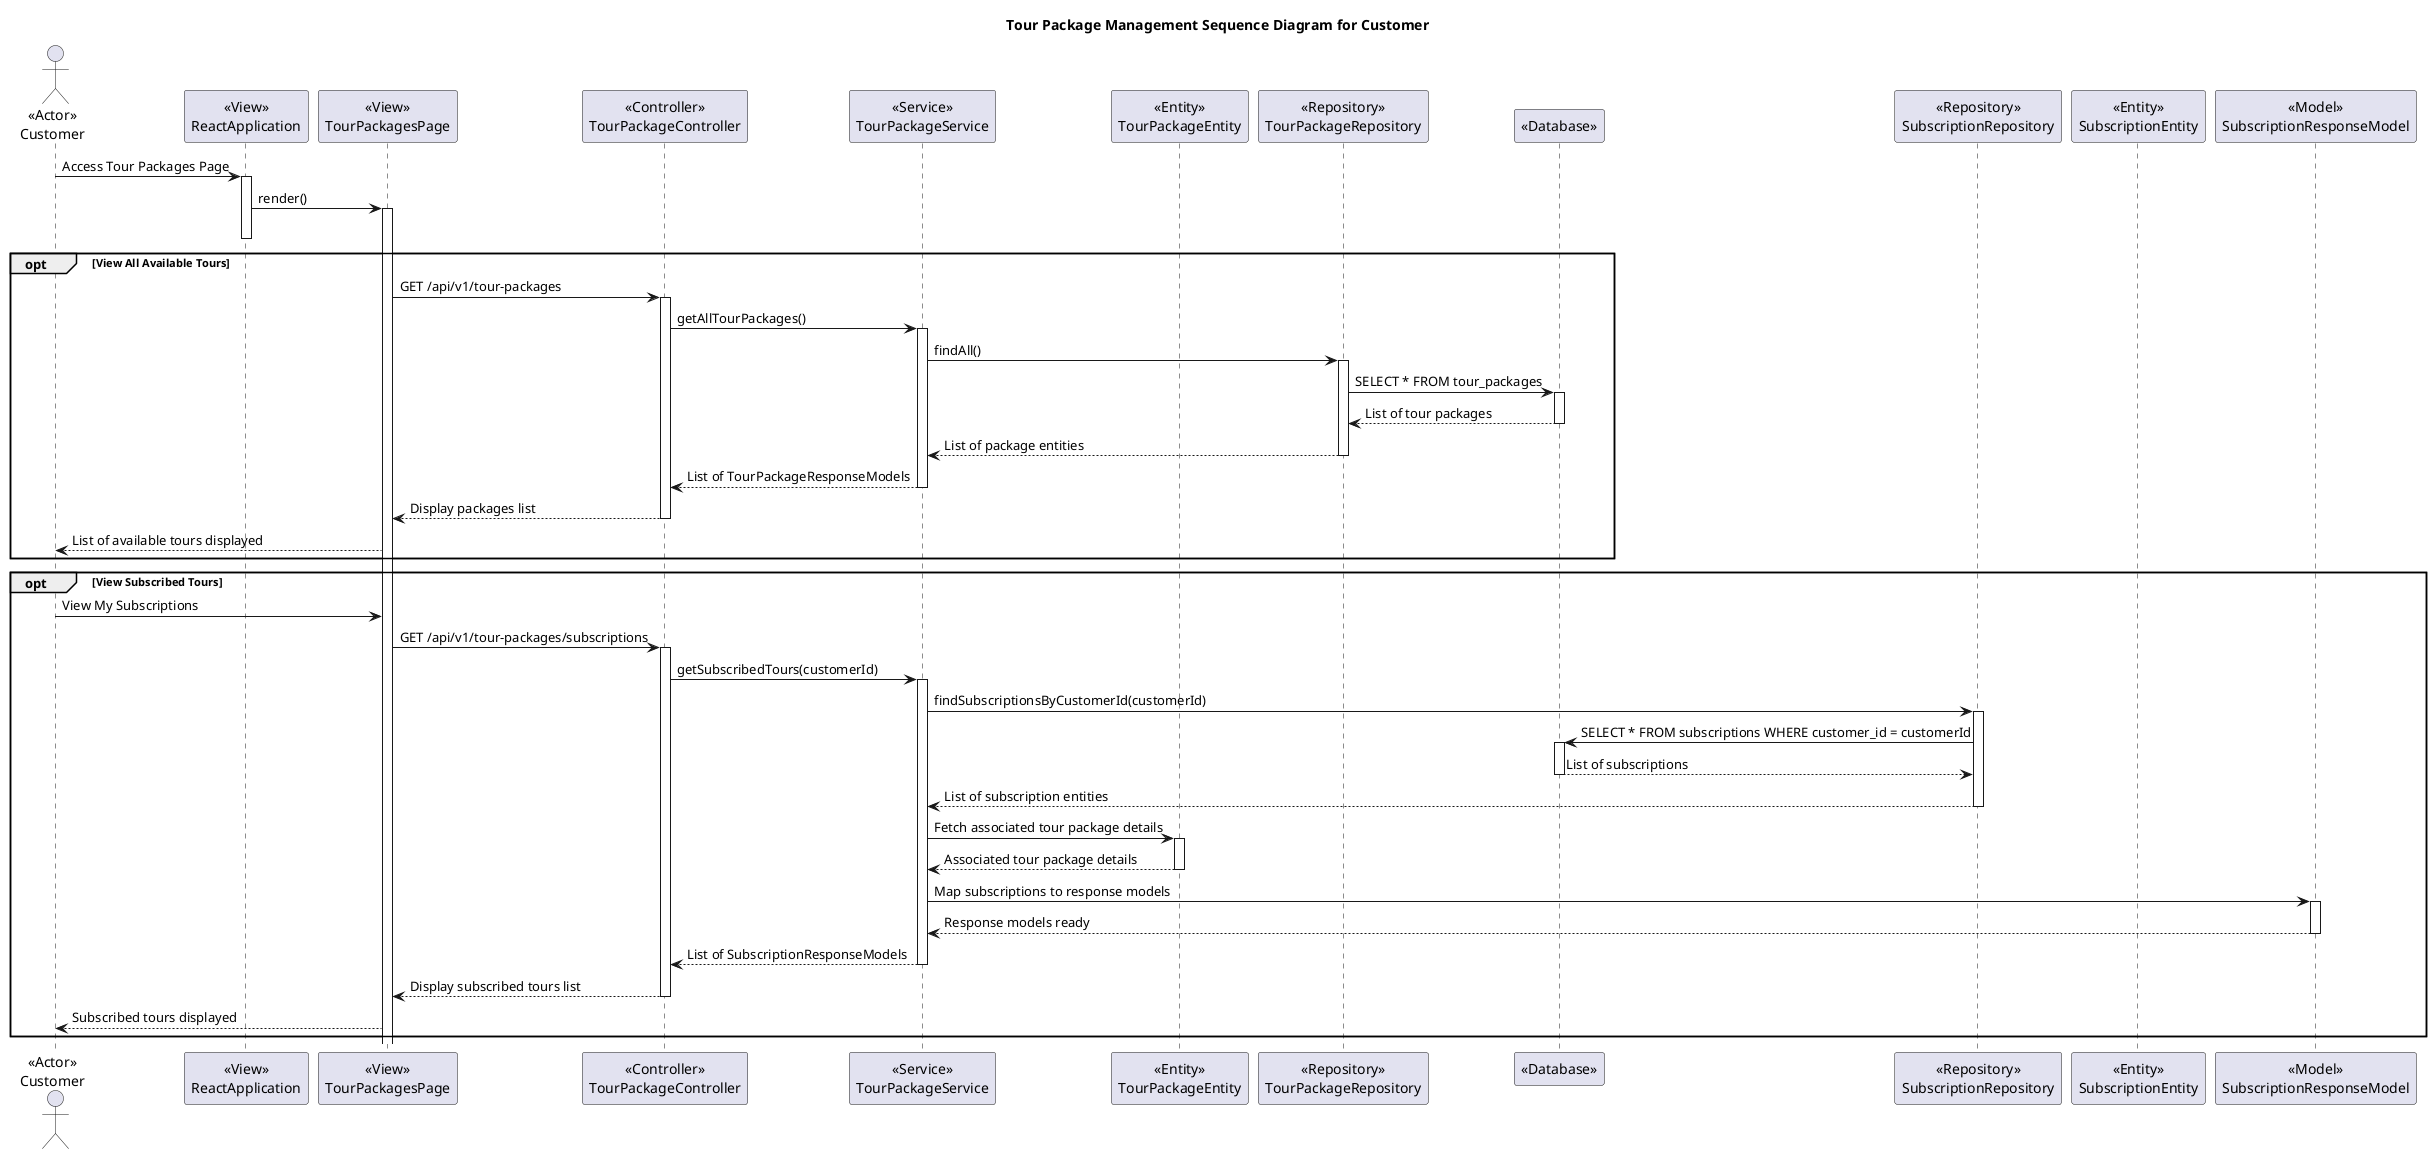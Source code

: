 @startuml
title Tour Package Management Sequence Diagram for Customer

actor Customer as "<<Actor>>\nCustomer"

participant ReactApplication as "<<View>>\nReactApplication"
participant TourPackagesPage as "<<View>>\nTourPackagesPage"
participant TourPackageController as "<<Controller>>\nTourPackageController"
participant TourPackageService as "<<Service>>\nTourPackageService"
participant TourPackageEntity as "<<Entity>>\nTourPackageEntity"
participant TourPackageRepository as "<<Repository>>\nTourPackageRepository"
participant Database as "<<Database>>"
participant SubscriptionRepository as "<<Repository>>\nSubscriptionRepository"
participant SubscriptionEntity as "<<Entity>>\nSubscriptionEntity"
participant SubscriptionResponseModel as "<<Model>>\nSubscriptionResponseModel"

Customer -> ReactApplication : Access Tour Packages Page
activate ReactApplication

ReactApplication -> TourPackagesPage : render()
activate TourPackagesPage
deactivate ReactApplication

opt View All Available Tours
    TourPackagesPage -> TourPackageController : GET /api/v1/tour-packages
    activate TourPackageController

    TourPackageController -> TourPackageService : getAllTourPackages()
    activate TourPackageService

    TourPackageService -> TourPackageRepository : findAll()
    activate TourPackageRepository

    TourPackageRepository -> Database : SELECT * FROM tour_packages
    activate Database
    Database --> TourPackageRepository : List of tour packages
    deactivate Database

    TourPackageRepository --> TourPackageService : List of package entities
    deactivate TourPackageRepository

    TourPackageService --> TourPackageController : List of TourPackageResponseModels
    deactivate TourPackageService

    TourPackageController --> TourPackagesPage : Display packages list
    deactivate TourPackageController

    TourPackagesPage --> Customer : List of available tours displayed
end

opt View Subscribed Tours
    Customer -> TourPackagesPage : View My Subscriptions
    TourPackagesPage -> TourPackageController : GET /api/v1/tour-packages/subscriptions
    activate TourPackageController

    TourPackageController -> TourPackageService : getSubscribedTours(customerId)
    activate TourPackageService

    TourPackageService -> SubscriptionRepository : findSubscriptionsByCustomerId(customerId)
    activate SubscriptionRepository

    SubscriptionRepository -> Database : SELECT * FROM subscriptions WHERE customer_id = customerId
    activate Database
    Database --> SubscriptionRepository : List of subscriptions
    deactivate Database

    SubscriptionRepository --> TourPackageService : List of subscription entities
    deactivate SubscriptionRepository

    TourPackageService -> TourPackageEntity : Fetch associated tour package details
    activate TourPackageEntity
    TourPackageEntity --> TourPackageService : Associated tour package details
    deactivate TourPackageEntity

    TourPackageService -> SubscriptionResponseModel : Map subscriptions to response models
    activate SubscriptionResponseModel
    SubscriptionResponseModel --> TourPackageService : Response models ready
    deactivate SubscriptionResponseModel

    TourPackageService --> TourPackageController : List of SubscriptionResponseModels
    deactivate TourPackageService

    TourPackageController --> TourPackagesPage : Display subscribed tours list
    deactivate TourPackageController

    TourPackagesPage --> Customer : Subscribed tours displayed
end

@enduml

